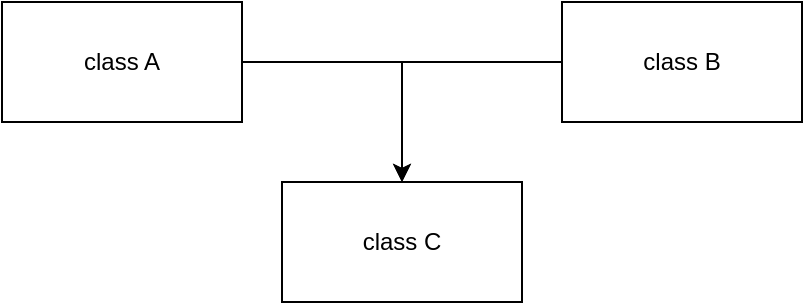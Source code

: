 <mxfile version="14.2.4" type="embed">
    <diagram id="Xa-NGgJTQ98-c3P8T6pa" name="Page-1">
        <mxGraphModel dx="1093" dy="591" grid="1" gridSize="10" guides="1" tooltips="1" connect="1" arrows="1" fold="1" page="1" pageScale="1" pageWidth="850" pageHeight="1100" math="0" shadow="0">
            <root>
                <mxCell id="0"/>
                <mxCell id="1" parent="0"/>
                <mxCell id="5" value="" style="edgeStyle=orthogonalEdgeStyle;rounded=0;orthogonalLoop=1;jettySize=auto;html=1;" parent="1" source="2" target="4" edge="1">
                    <mxGeometry relative="1" as="geometry"/>
                </mxCell>
                <mxCell id="2" value="class A" style="rounded=0;whiteSpace=wrap;html=1;" parent="1" vertex="1">
                    <mxGeometry x="225" y="120" width="120" height="60" as="geometry"/>
                </mxCell>
                <mxCell id="6" style="edgeStyle=orthogonalEdgeStyle;rounded=0;orthogonalLoop=1;jettySize=auto;html=1;exitX=0;exitY=0.5;exitDx=0;exitDy=0;" parent="1" source="3" target="4" edge="1">
                    <mxGeometry relative="1" as="geometry"/>
                </mxCell>
                <mxCell id="3" value="class B" style="rounded=0;whiteSpace=wrap;html=1;" parent="1" vertex="1">
                    <mxGeometry x="505" y="120" width="120" height="60" as="geometry"/>
                </mxCell>
                <mxCell id="4" value="class C" style="rounded=0;whiteSpace=wrap;html=1;" parent="1" vertex="1">
                    <mxGeometry x="365" y="210" width="120" height="60" as="geometry"/>
                </mxCell>
            </root>
        </mxGraphModel>
    </diagram>
</mxfile>